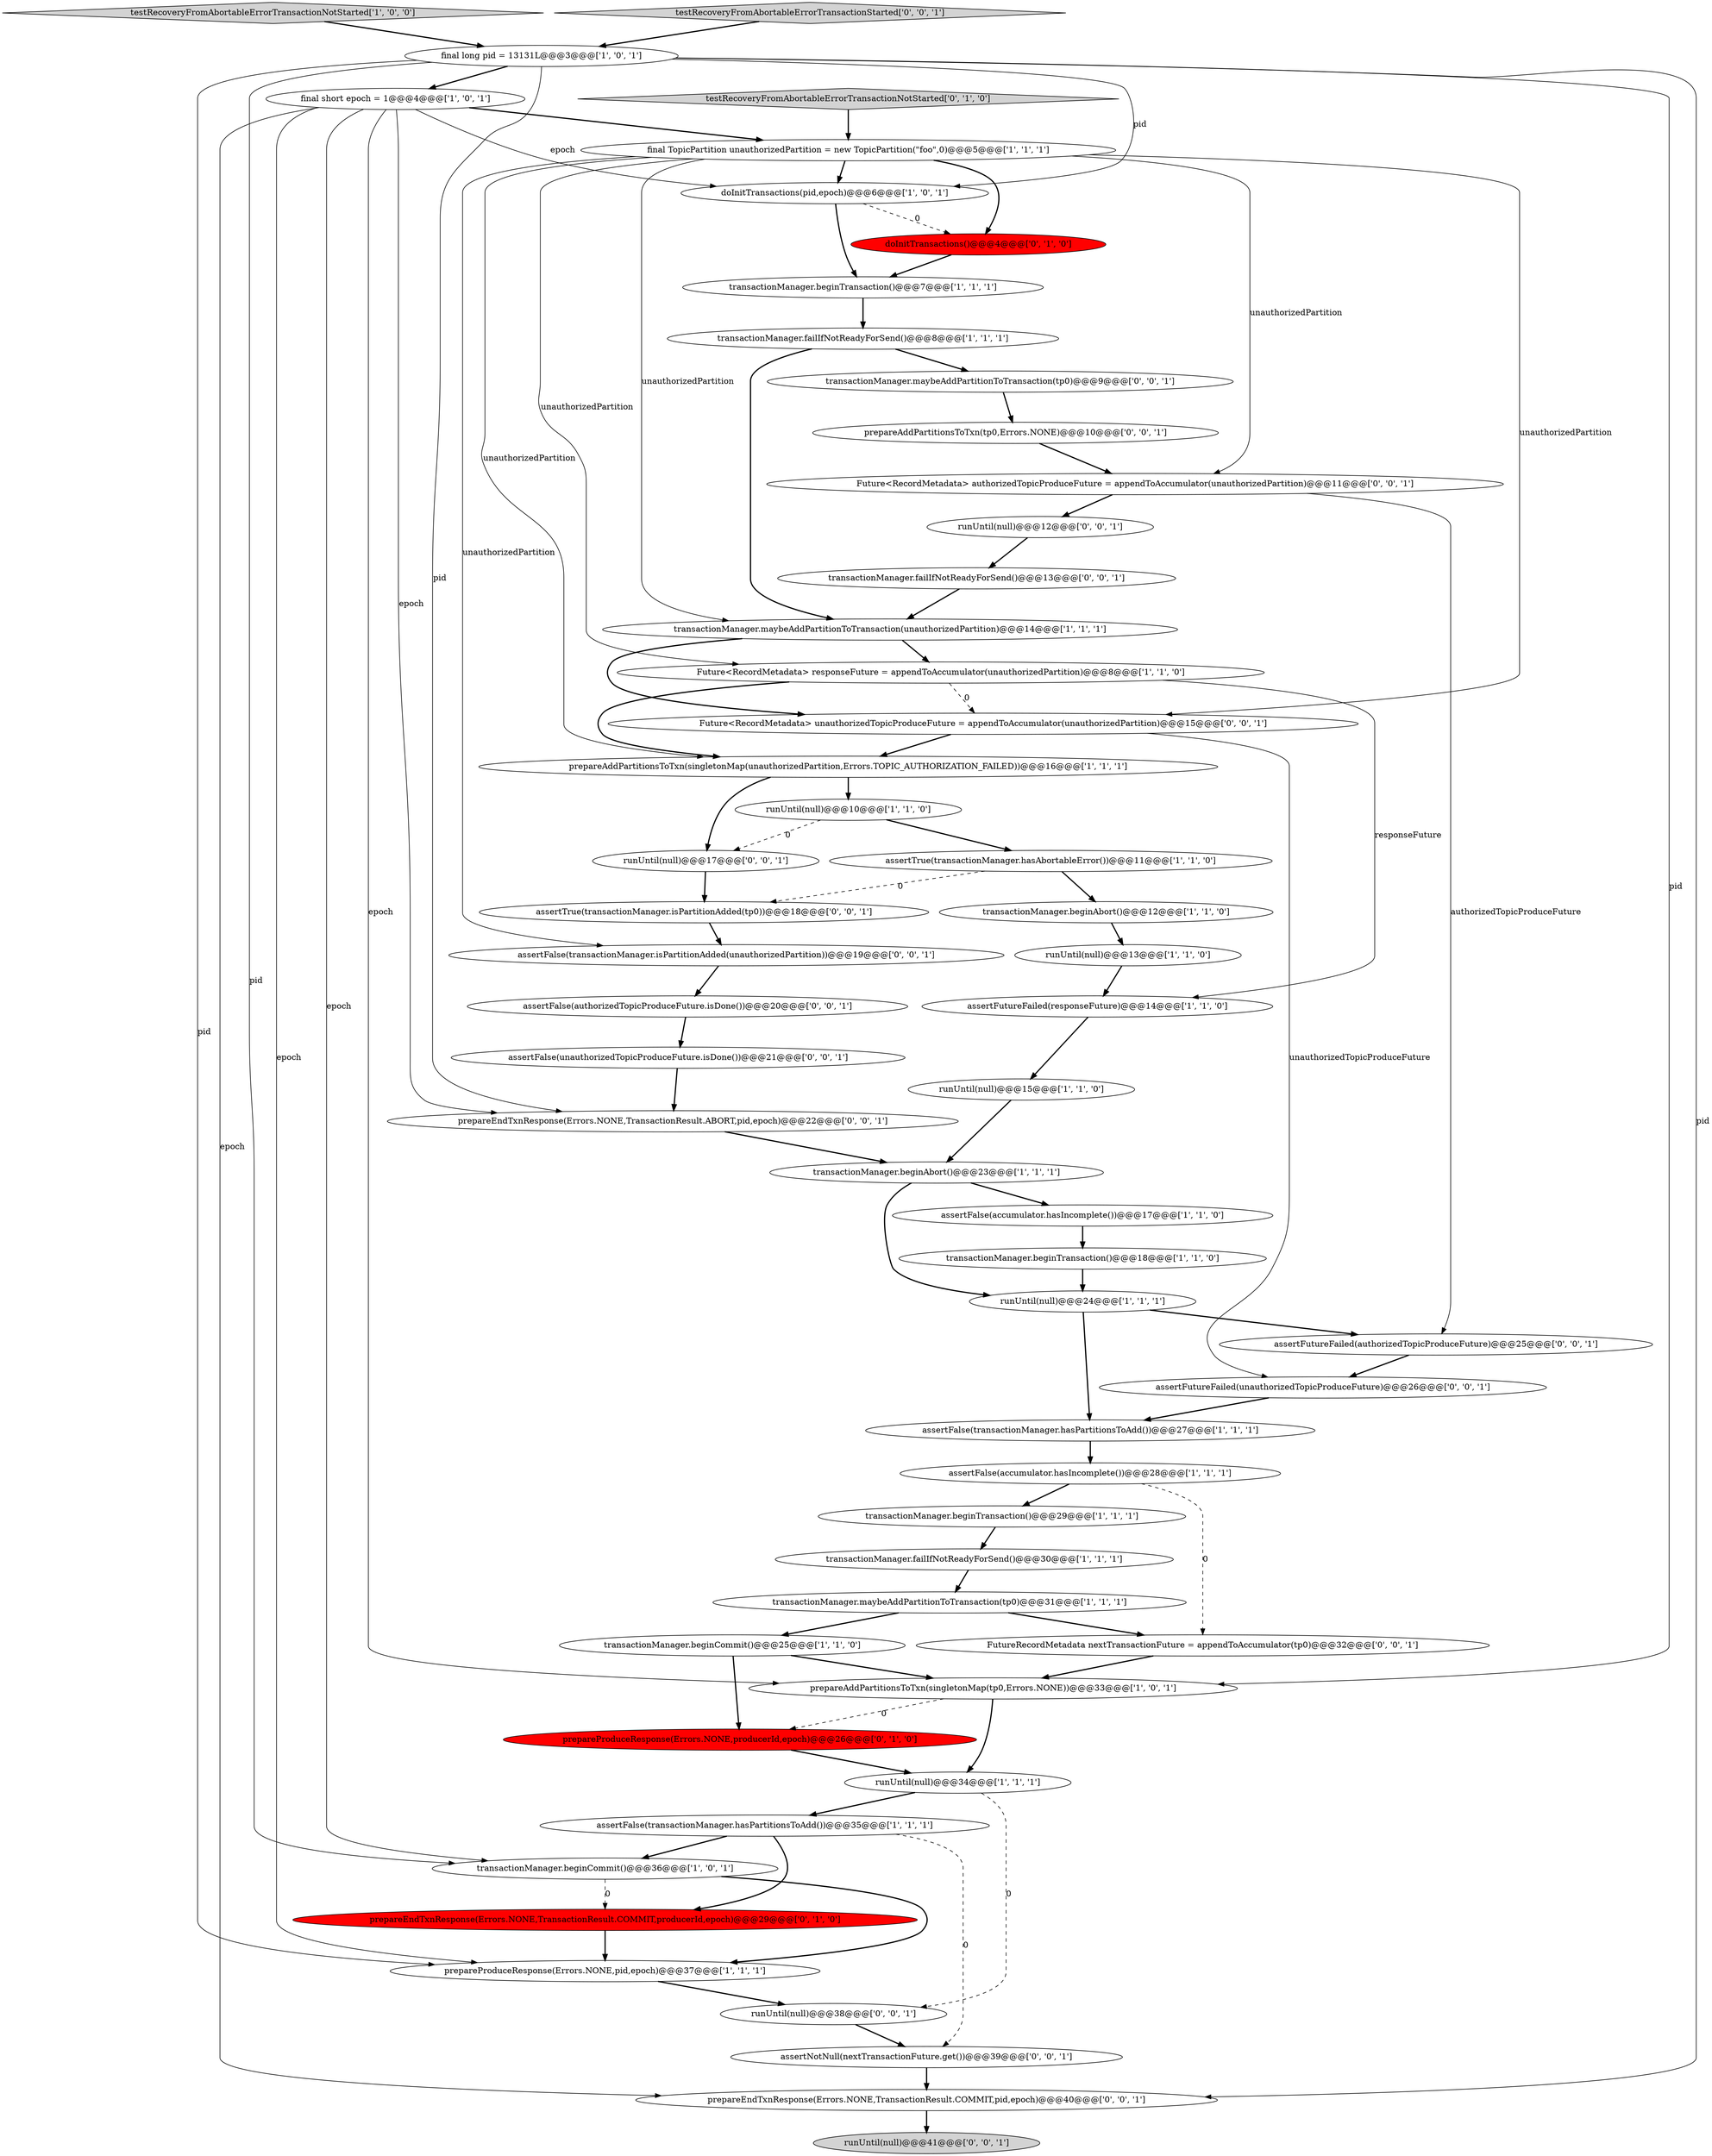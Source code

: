 digraph {
8 [style = filled, label = "prepareAddPartitionsToTxn(singletonMap(unauthorizedPartition,Errors.TOPIC_AUTHORIZATION_FAILED))@@@16@@@['1', '1', '1']", fillcolor = white, shape = ellipse image = "AAA0AAABBB1BBB"];
26 [style = filled, label = "final short epoch = 1@@@4@@@['1', '0', '1']", fillcolor = white, shape = ellipse image = "AAA0AAABBB1BBB"];
37 [style = filled, label = "prepareEndTxnResponse(Errors.NONE,TransactionResult.ABORT,pid,epoch)@@@22@@@['0', '0', '1']", fillcolor = white, shape = ellipse image = "AAA0AAABBB3BBB"];
42 [style = filled, label = "Future<RecordMetadata> authorizedTopicProduceFuture = appendToAccumulator(unauthorizedPartition)@@@11@@@['0', '0', '1']", fillcolor = white, shape = ellipse image = "AAA0AAABBB3BBB"];
15 [style = filled, label = "transactionManager.maybeAddPartitionToTransaction(unauthorizedPartition)@@@14@@@['1', '1', '1']", fillcolor = white, shape = ellipse image = "AAA0AAABBB1BBB"];
9 [style = filled, label = "transactionManager.beginCommit()@@@25@@@['1', '1', '0']", fillcolor = white, shape = ellipse image = "AAA0AAABBB1BBB"];
34 [style = filled, label = "testRecoveryFromAbortableErrorTransactionNotStarted['0', '1', '0']", fillcolor = lightgray, shape = diamond image = "AAA0AAABBB2BBB"];
25 [style = filled, label = "runUntil(null)@@@10@@@['1', '1', '0']", fillcolor = white, shape = ellipse image = "AAA0AAABBB1BBB"];
22 [style = filled, label = "runUntil(null)@@@13@@@['1', '1', '0']", fillcolor = white, shape = ellipse image = "AAA0AAABBB1BBB"];
51 [style = filled, label = "assertFutureFailed(unauthorizedTopicProduceFuture)@@@26@@@['0', '0', '1']", fillcolor = white, shape = ellipse image = "AAA0AAABBB3BBB"];
18 [style = filled, label = "runUntil(null)@@@34@@@['1', '1', '1']", fillcolor = white, shape = ellipse image = "AAA0AAABBB1BBB"];
52 [style = filled, label = "Future<RecordMetadata> unauthorizedTopicProduceFuture = appendToAccumulator(unauthorizedPartition)@@@15@@@['0', '0', '1']", fillcolor = white, shape = ellipse image = "AAA0AAABBB3BBB"];
33 [style = filled, label = "prepareProduceResponse(Errors.NONE,producerId,epoch)@@@26@@@['0', '1', '0']", fillcolor = red, shape = ellipse image = "AAA1AAABBB2BBB"];
32 [style = filled, label = "prepareEndTxnResponse(Errors.NONE,TransactionResult.COMMIT,producerId,epoch)@@@29@@@['0', '1', '0']", fillcolor = red, shape = ellipse image = "AAA1AAABBB2BBB"];
29 [style = filled, label = "assertFutureFailed(responseFuture)@@@14@@@['1', '1', '0']", fillcolor = white, shape = ellipse image = "AAA0AAABBB1BBB"];
46 [style = filled, label = "assertFalse(transactionManager.isPartitionAdded(unauthorizedPartition))@@@19@@@['0', '0', '1']", fillcolor = white, shape = ellipse image = "AAA0AAABBB3BBB"];
50 [style = filled, label = "transactionManager.failIfNotReadyForSend()@@@13@@@['0', '0', '1']", fillcolor = white, shape = ellipse image = "AAA0AAABBB3BBB"];
27 [style = filled, label = "transactionManager.beginTransaction()@@@7@@@['1', '1', '1']", fillcolor = white, shape = ellipse image = "AAA0AAABBB1BBB"];
45 [style = filled, label = "transactionManager.maybeAddPartitionToTransaction(tp0)@@@9@@@['0', '0', '1']", fillcolor = white, shape = ellipse image = "AAA0AAABBB3BBB"];
17 [style = filled, label = "transactionManager.beginAbort()@@@23@@@['1', '1', '1']", fillcolor = white, shape = ellipse image = "AAA0AAABBB1BBB"];
13 [style = filled, label = "transactionManager.failIfNotReadyForSend()@@@8@@@['1', '1', '1']", fillcolor = white, shape = ellipse image = "AAA0AAABBB1BBB"];
49 [style = filled, label = "assertFalse(unauthorizedTopicProduceFuture.isDone())@@@21@@@['0', '0', '1']", fillcolor = white, shape = ellipse image = "AAA0AAABBB3BBB"];
53 [style = filled, label = "assertNotNull(nextTransactionFuture.get())@@@39@@@['0', '0', '1']", fillcolor = white, shape = ellipse image = "AAA0AAABBB3BBB"];
39 [style = filled, label = "prepareEndTxnResponse(Errors.NONE,TransactionResult.COMMIT,pid,epoch)@@@40@@@['0', '0', '1']", fillcolor = white, shape = ellipse image = "AAA0AAABBB3BBB"];
47 [style = filled, label = "assertFalse(authorizedTopicProduceFuture.isDone())@@@20@@@['0', '0', '1']", fillcolor = white, shape = ellipse image = "AAA0AAABBB3BBB"];
31 [style = filled, label = "doInitTransactions()@@@4@@@['0', '1', '0']", fillcolor = red, shape = ellipse image = "AAA1AAABBB2BBB"];
23 [style = filled, label = "runUntil(null)@@@24@@@['1', '1', '1']", fillcolor = white, shape = ellipse image = "AAA0AAABBB1BBB"];
0 [style = filled, label = "testRecoveryFromAbortableErrorTransactionNotStarted['1', '0', '0']", fillcolor = lightgray, shape = diamond image = "AAA0AAABBB1BBB"];
28 [style = filled, label = "Future<RecordMetadata> responseFuture = appendToAccumulator(unauthorizedPartition)@@@8@@@['1', '1', '0']", fillcolor = white, shape = ellipse image = "AAA0AAABBB1BBB"];
24 [style = filled, label = "runUntil(null)@@@15@@@['1', '1', '0']", fillcolor = white, shape = ellipse image = "AAA0AAABBB1BBB"];
1 [style = filled, label = "assertFalse(transactionManager.hasPartitionsToAdd())@@@27@@@['1', '1', '1']", fillcolor = white, shape = ellipse image = "AAA0AAABBB1BBB"];
5 [style = filled, label = "transactionManager.failIfNotReadyForSend()@@@30@@@['1', '1', '1']", fillcolor = white, shape = ellipse image = "AAA0AAABBB1BBB"];
35 [style = filled, label = "runUntil(null)@@@38@@@['0', '0', '1']", fillcolor = white, shape = ellipse image = "AAA0AAABBB3BBB"];
7 [style = filled, label = "transactionManager.beginCommit()@@@36@@@['1', '0', '1']", fillcolor = white, shape = ellipse image = "AAA0AAABBB1BBB"];
48 [style = filled, label = "prepareAddPartitionsToTxn(tp0,Errors.NONE)@@@10@@@['0', '0', '1']", fillcolor = white, shape = ellipse image = "AAA0AAABBB3BBB"];
36 [style = filled, label = "assertFutureFailed(authorizedTopicProduceFuture)@@@25@@@['0', '0', '1']", fillcolor = white, shape = ellipse image = "AAA0AAABBB3BBB"];
6 [style = filled, label = "prepareAddPartitionsToTxn(singletonMap(tp0,Errors.NONE))@@@33@@@['1', '0', '1']", fillcolor = white, shape = ellipse image = "AAA0AAABBB1BBB"];
20 [style = filled, label = "assertFalse(accumulator.hasIncomplete())@@@28@@@['1', '1', '1']", fillcolor = white, shape = ellipse image = "AAA0AAABBB1BBB"];
11 [style = filled, label = "assertFalse(transactionManager.hasPartitionsToAdd())@@@35@@@['1', '1', '1']", fillcolor = white, shape = ellipse image = "AAA0AAABBB1BBB"];
21 [style = filled, label = "assertTrue(transactionManager.hasAbortableError())@@@11@@@['1', '1', '0']", fillcolor = white, shape = ellipse image = "AAA0AAABBB1BBB"];
10 [style = filled, label = "doInitTransactions(pid,epoch)@@@6@@@['1', '0', '1']", fillcolor = white, shape = ellipse image = "AAA0AAABBB1BBB"];
3 [style = filled, label = "prepareProduceResponse(Errors.NONE,pid,epoch)@@@37@@@['1', '1', '1']", fillcolor = white, shape = ellipse image = "AAA0AAABBB1BBB"];
40 [style = filled, label = "testRecoveryFromAbortableErrorTransactionStarted['0', '0', '1']", fillcolor = lightgray, shape = diamond image = "AAA0AAABBB3BBB"];
41 [style = filled, label = "FutureRecordMetadata nextTransactionFuture = appendToAccumulator(tp0)@@@32@@@['0', '0', '1']", fillcolor = white, shape = ellipse image = "AAA0AAABBB3BBB"];
4 [style = filled, label = "final long pid = 13131L@@@3@@@['1', '0', '1']", fillcolor = white, shape = ellipse image = "AAA0AAABBB1BBB"];
43 [style = filled, label = "assertTrue(transactionManager.isPartitionAdded(tp0))@@@18@@@['0', '0', '1']", fillcolor = white, shape = ellipse image = "AAA0AAABBB3BBB"];
12 [style = filled, label = "transactionManager.beginTransaction()@@@29@@@['1', '1', '1']", fillcolor = white, shape = ellipse image = "AAA0AAABBB1BBB"];
30 [style = filled, label = "transactionManager.beginTransaction()@@@18@@@['1', '1', '0']", fillcolor = white, shape = ellipse image = "AAA0AAABBB1BBB"];
16 [style = filled, label = "transactionManager.maybeAddPartitionToTransaction(tp0)@@@31@@@['1', '1', '1']", fillcolor = white, shape = ellipse image = "AAA0AAABBB1BBB"];
54 [style = filled, label = "runUntil(null)@@@17@@@['0', '0', '1']", fillcolor = white, shape = ellipse image = "AAA0AAABBB3BBB"];
14 [style = filled, label = "final TopicPartition unauthorizedPartition = new TopicPartition(\"foo\",0)@@@5@@@['1', '1', '1']", fillcolor = white, shape = ellipse image = "AAA0AAABBB1BBB"];
38 [style = filled, label = "runUntil(null)@@@12@@@['0', '0', '1']", fillcolor = white, shape = ellipse image = "AAA0AAABBB3BBB"];
2 [style = filled, label = "transactionManager.beginAbort()@@@12@@@['1', '1', '0']", fillcolor = white, shape = ellipse image = "AAA0AAABBB1BBB"];
19 [style = filled, label = "assertFalse(accumulator.hasIncomplete())@@@17@@@['1', '1', '0']", fillcolor = white, shape = ellipse image = "AAA0AAABBB1BBB"];
44 [style = filled, label = "runUntil(null)@@@41@@@['0', '0', '1']", fillcolor = lightgray, shape = ellipse image = "AAA0AAABBB3BBB"];
40->4 [style = bold, label=""];
27->13 [style = bold, label=""];
11->53 [style = dashed, label="0"];
52->8 [style = bold, label=""];
12->5 [style = bold, label=""];
1->20 [style = bold, label=""];
51->1 [style = bold, label=""];
45->48 [style = bold, label=""];
53->39 [style = bold, label=""];
9->6 [style = bold, label=""];
21->2 [style = bold, label=""];
16->41 [style = bold, label=""];
47->49 [style = bold, label=""];
3->35 [style = bold, label=""];
38->50 [style = bold, label=""];
33->18 [style = bold, label=""];
15->52 [style = bold, label=""];
24->17 [style = bold, label=""];
13->45 [style = bold, label=""];
23->36 [style = bold, label=""];
26->3 [style = solid, label="epoch"];
32->3 [style = bold, label=""];
28->52 [style = dashed, label="0"];
16->9 [style = bold, label=""];
25->21 [style = bold, label=""];
14->52 [style = solid, label="unauthorizedPartition"];
9->33 [style = bold, label=""];
18->11 [style = bold, label=""];
26->7 [style = solid, label="epoch"];
26->14 [style = bold, label=""];
10->31 [style = dashed, label="0"];
14->10 [style = bold, label=""];
41->6 [style = bold, label=""];
6->33 [style = dashed, label="0"];
43->46 [style = bold, label=""];
4->37 [style = solid, label="pid"];
31->27 [style = bold, label=""];
20->41 [style = dashed, label="0"];
4->10 [style = solid, label="pid"];
4->6 [style = solid, label="pid"];
34->14 [style = bold, label=""];
13->15 [style = bold, label=""];
42->38 [style = bold, label=""];
49->37 [style = bold, label=""];
36->51 [style = bold, label=""];
14->15 [style = solid, label="unauthorizedPartition"];
42->36 [style = solid, label="authorizedTopicProduceFuture"];
54->43 [style = bold, label=""];
6->18 [style = bold, label=""];
22->29 [style = bold, label=""];
11->32 [style = bold, label=""];
17->23 [style = bold, label=""];
26->10 [style = solid, label="epoch"];
5->16 [style = bold, label=""];
26->39 [style = solid, label="epoch"];
14->42 [style = solid, label="unauthorizedPartition"];
15->28 [style = bold, label=""];
28->8 [style = bold, label=""];
14->31 [style = bold, label=""];
4->39 [style = solid, label="pid"];
14->28 [style = solid, label="unauthorizedPartition"];
7->32 [style = dashed, label="0"];
50->15 [style = bold, label=""];
4->7 [style = solid, label="pid"];
8->54 [style = bold, label=""];
26->37 [style = solid, label="epoch"];
35->53 [style = bold, label=""];
4->3 [style = solid, label="pid"];
21->43 [style = dashed, label="0"];
39->44 [style = bold, label=""];
25->54 [style = dashed, label="0"];
10->27 [style = bold, label=""];
14->46 [style = solid, label="unauthorizedPartition"];
37->17 [style = bold, label=""];
30->23 [style = bold, label=""];
4->26 [style = bold, label=""];
28->29 [style = solid, label="responseFuture"];
48->42 [style = bold, label=""];
46->47 [style = bold, label=""];
17->19 [style = bold, label=""];
18->35 [style = dashed, label="0"];
7->3 [style = bold, label=""];
14->8 [style = solid, label="unauthorizedPartition"];
52->51 [style = solid, label="unauthorizedTopicProduceFuture"];
26->6 [style = solid, label="epoch"];
0->4 [style = bold, label=""];
20->12 [style = bold, label=""];
23->1 [style = bold, label=""];
2->22 [style = bold, label=""];
29->24 [style = bold, label=""];
8->25 [style = bold, label=""];
11->7 [style = bold, label=""];
19->30 [style = bold, label=""];
}
